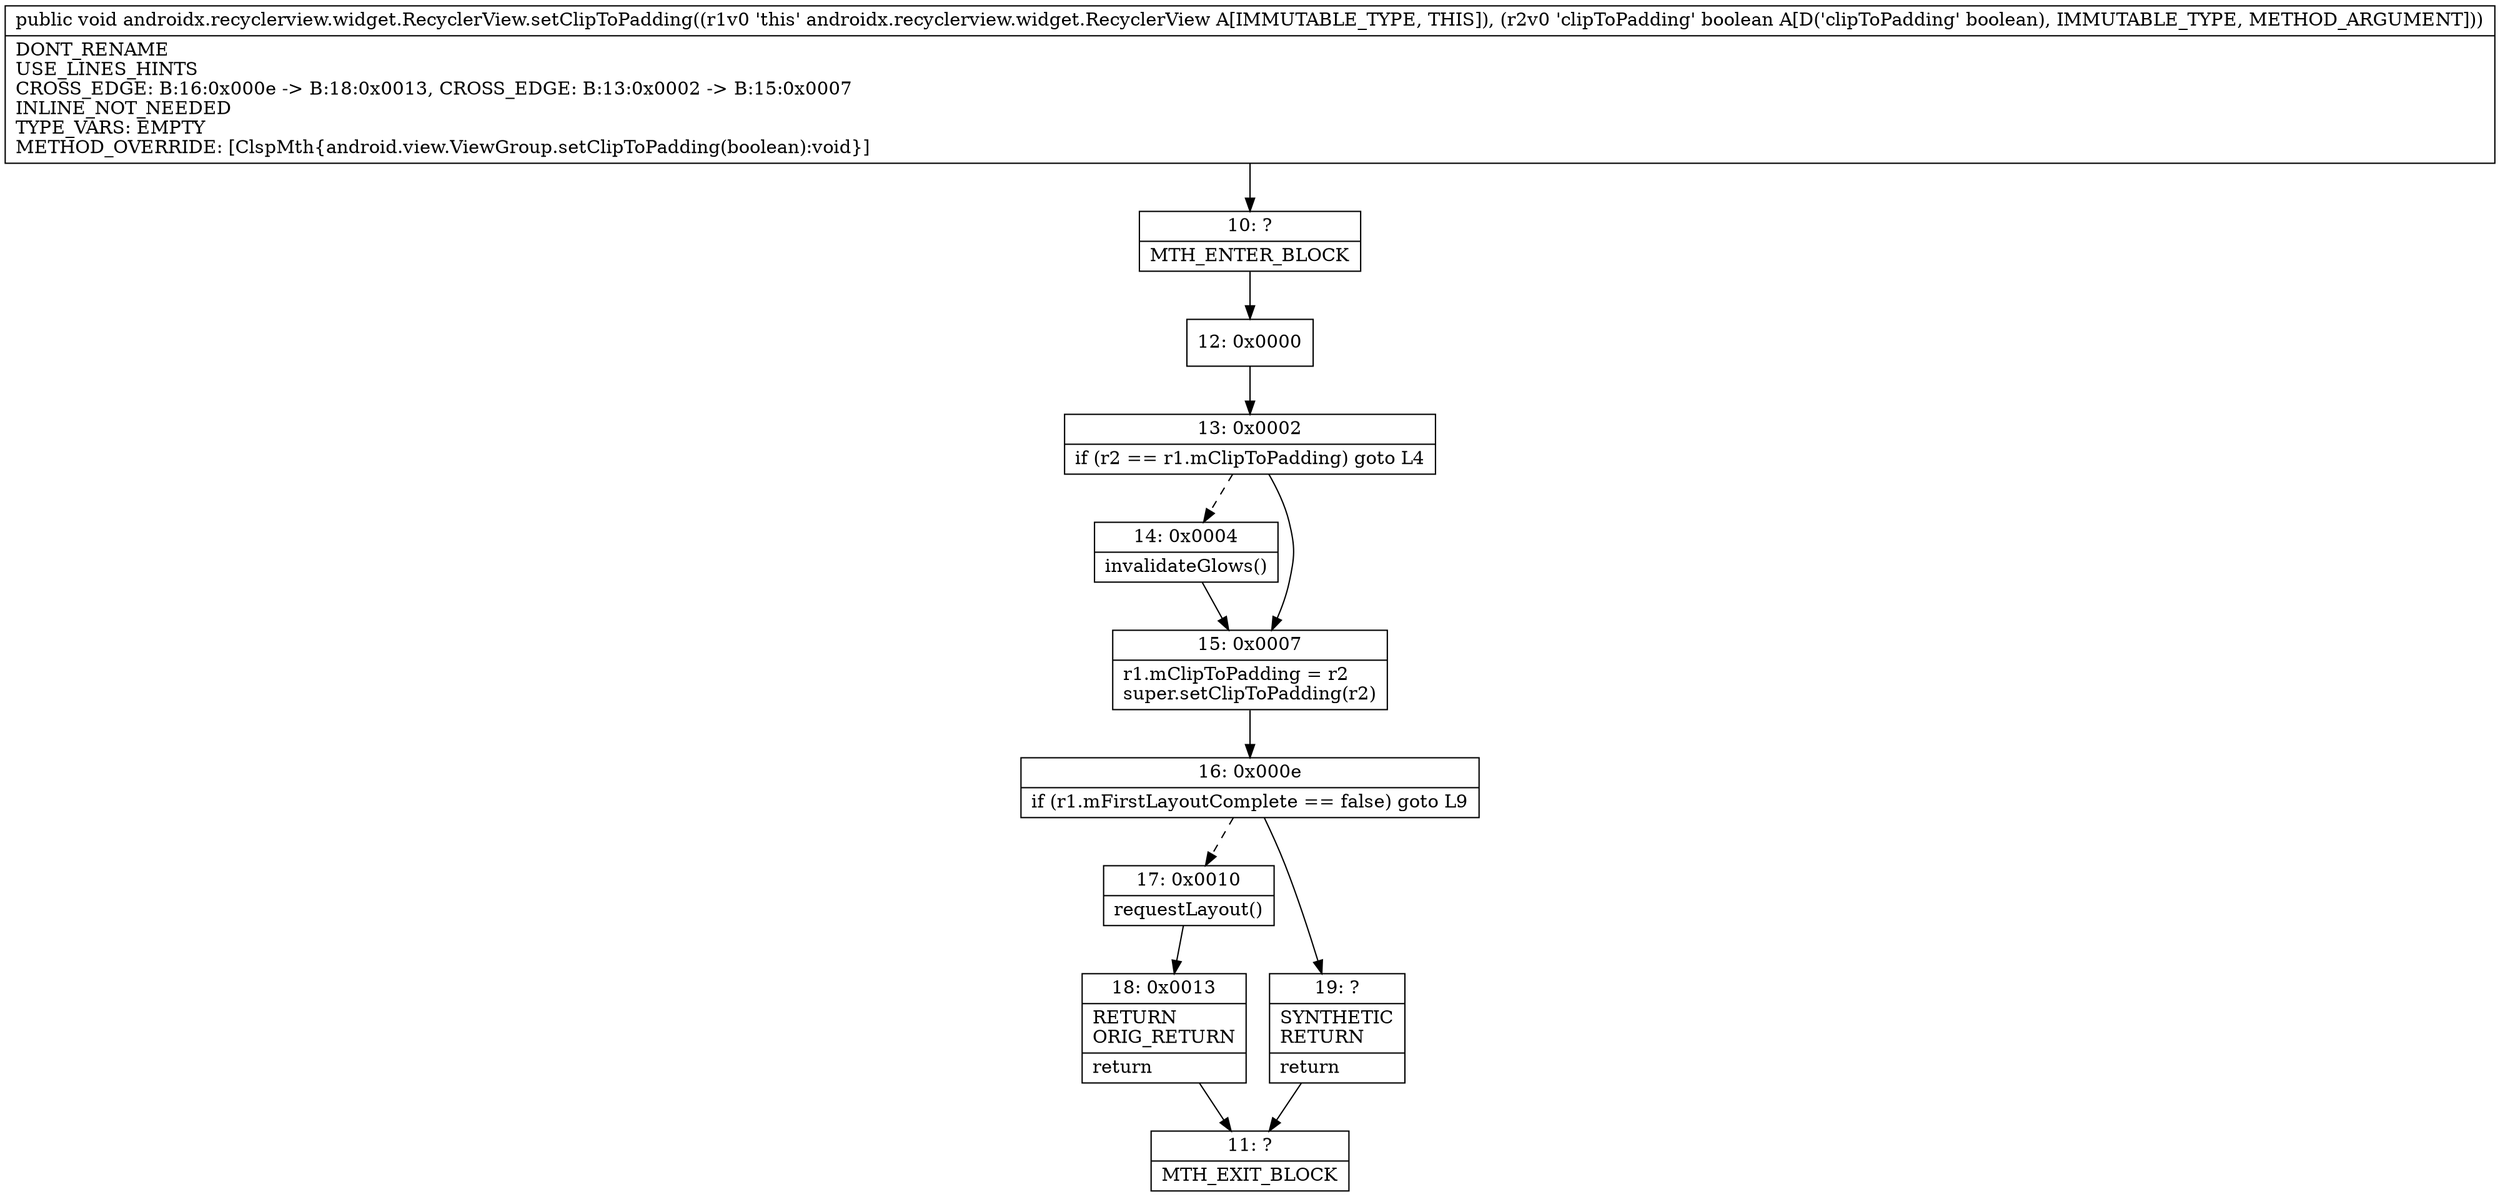 digraph "CFG forandroidx.recyclerview.widget.RecyclerView.setClipToPadding(Z)V" {
Node_10 [shape=record,label="{10\:\ ?|MTH_ENTER_BLOCK\l}"];
Node_12 [shape=record,label="{12\:\ 0x0000}"];
Node_13 [shape=record,label="{13\:\ 0x0002|if (r2 == r1.mClipToPadding) goto L4\l}"];
Node_14 [shape=record,label="{14\:\ 0x0004|invalidateGlows()\l}"];
Node_15 [shape=record,label="{15\:\ 0x0007|r1.mClipToPadding = r2\lsuper.setClipToPadding(r2)\l}"];
Node_16 [shape=record,label="{16\:\ 0x000e|if (r1.mFirstLayoutComplete == false) goto L9\l}"];
Node_17 [shape=record,label="{17\:\ 0x0010|requestLayout()\l}"];
Node_18 [shape=record,label="{18\:\ 0x0013|RETURN\lORIG_RETURN\l|return\l}"];
Node_11 [shape=record,label="{11\:\ ?|MTH_EXIT_BLOCK\l}"];
Node_19 [shape=record,label="{19\:\ ?|SYNTHETIC\lRETURN\l|return\l}"];
MethodNode[shape=record,label="{public void androidx.recyclerview.widget.RecyclerView.setClipToPadding((r1v0 'this' androidx.recyclerview.widget.RecyclerView A[IMMUTABLE_TYPE, THIS]), (r2v0 'clipToPadding' boolean A[D('clipToPadding' boolean), IMMUTABLE_TYPE, METHOD_ARGUMENT]))  | DONT_RENAME\lUSE_LINES_HINTS\lCROSS_EDGE: B:16:0x000e \-\> B:18:0x0013, CROSS_EDGE: B:13:0x0002 \-\> B:15:0x0007\lINLINE_NOT_NEEDED\lTYPE_VARS: EMPTY\lMETHOD_OVERRIDE: [ClspMth\{android.view.ViewGroup.setClipToPadding(boolean):void\}]\l}"];
MethodNode -> Node_10;Node_10 -> Node_12;
Node_12 -> Node_13;
Node_13 -> Node_14[style=dashed];
Node_13 -> Node_15;
Node_14 -> Node_15;
Node_15 -> Node_16;
Node_16 -> Node_17[style=dashed];
Node_16 -> Node_19;
Node_17 -> Node_18;
Node_18 -> Node_11;
Node_19 -> Node_11;
}

